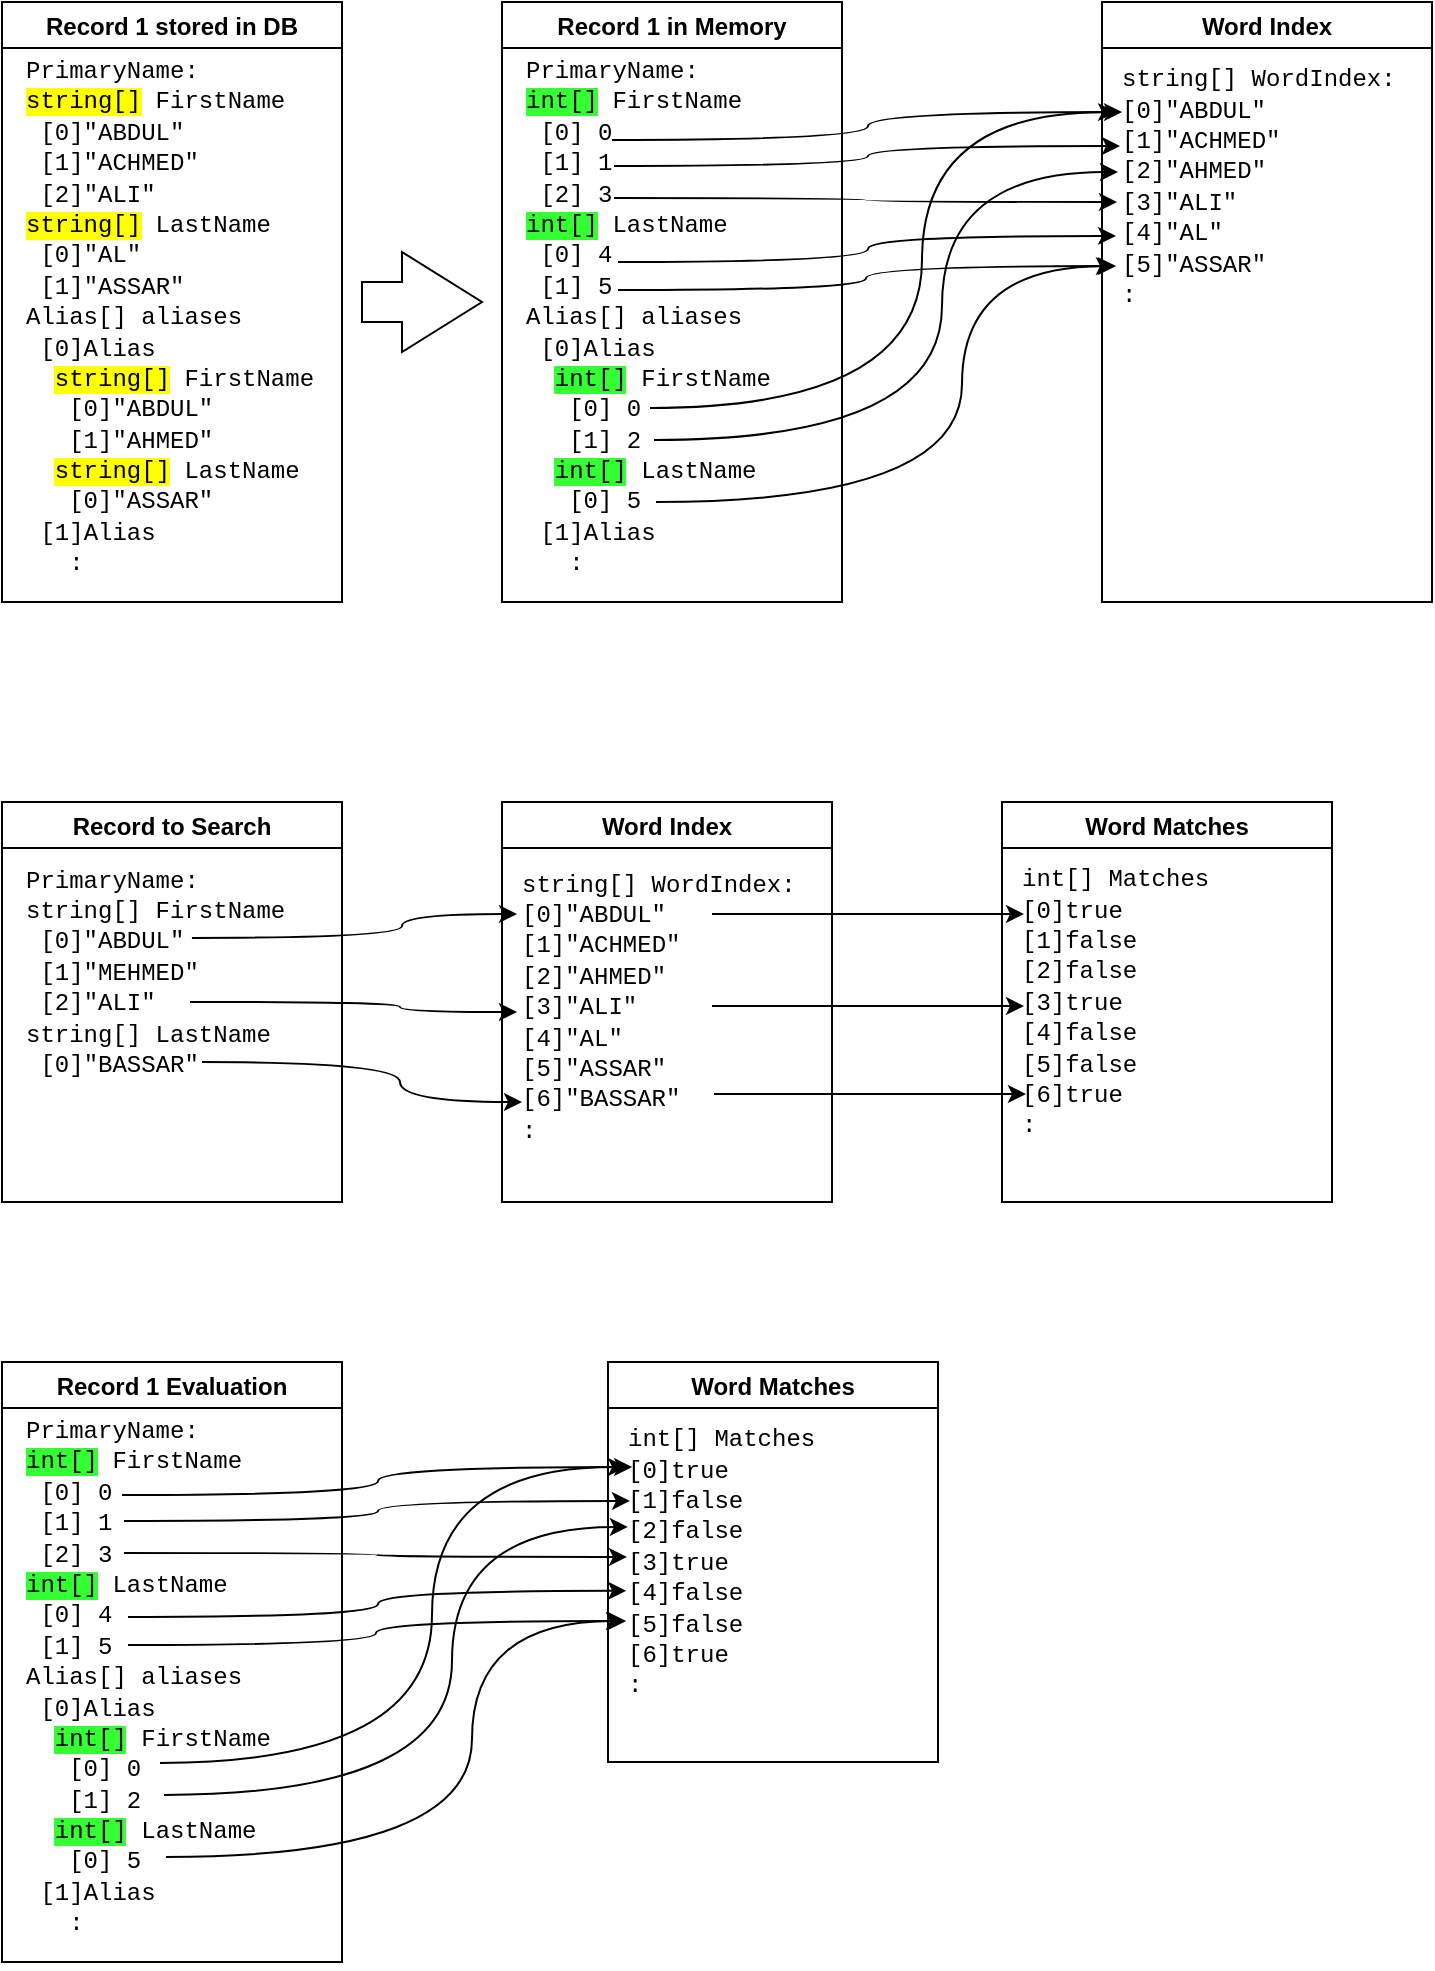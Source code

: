 <mxfile version="14.1.8" type="github">
  <diagram id="6b99Qblq1uOMe81oencH" name="Page-1">
    <mxGraphModel dx="1846" dy="1124" grid="1" gridSize="10" guides="1" tooltips="1" connect="1" arrows="1" fold="1" page="1" pageScale="1" pageWidth="850" pageHeight="1100" math="0" shadow="0">
      <root>
        <mxCell id="0" />
        <mxCell id="1" parent="0" />
        <mxCell id="YM7sdpSk1il3TAfAZ3iK-1" value="Record 1 stored in DB" style="swimlane;" vertex="1" parent="1">
          <mxGeometry x="40" y="40" width="170" height="300" as="geometry" />
        </mxCell>
        <mxCell id="YM7sdpSk1il3TAfAZ3iK-2" value="&lt;div align=&quot;left&quot;&gt;&lt;font face=&quot;Courier New&quot;&gt;PrimaryName:&lt;br&gt;&lt;/font&gt;&lt;/div&gt;&lt;div align=&quot;left&quot;&gt;&lt;font face=&quot;Courier New&quot;&gt;&lt;span style=&quot;background-color: rgb(255 , 255 , 0)&quot;&gt;string[]&lt;/span&gt; FirstName&lt;br&gt;&lt;/font&gt;&lt;/div&gt;&lt;div align=&quot;left&quot;&gt;&lt;font face=&quot;Courier New&quot;&gt;&amp;nbsp;[0]&quot;ABDUL&quot;&lt;/font&gt;&lt;/div&gt;&lt;div align=&quot;left&quot;&gt;&lt;font face=&quot;Courier New&quot;&gt;&amp;nbsp;[1]&quot;ACHMED&quot;&lt;/font&gt;&lt;/div&gt;&lt;div align=&quot;left&quot;&gt;&lt;font face=&quot;Courier New&quot;&gt;&amp;nbsp;&lt;/font&gt;&lt;font face=&quot;Courier New&quot;&gt;&lt;font face=&quot;Courier New&quot;&gt;[2]&lt;/font&gt;&quot;ALI&quot;&lt;br&gt;&lt;/font&gt;&lt;/div&gt;&lt;div align=&quot;left&quot;&gt;&lt;font face=&quot;Courier New&quot;&gt;&lt;span style=&quot;background-color: rgb(255 , 255 , 0)&quot;&gt;string[]&lt;/span&gt; LastName &lt;br&gt;&lt;/font&gt;&lt;/div&gt;&lt;div align=&quot;left&quot;&gt;&lt;font face=&quot;Courier New&quot;&gt;&amp;nbsp;&lt;/font&gt;&lt;font face=&quot;Courier New&quot;&gt;&lt;font face=&quot;Courier New&quot;&gt;[0]&lt;/font&gt;&quot;AL&quot;&lt;/font&gt;&lt;/div&gt;&lt;div align=&quot;left&quot;&gt;&lt;font face=&quot;Courier New&quot;&gt;&amp;nbsp;&lt;/font&gt;&lt;font face=&quot;Courier New&quot;&gt;&lt;font face=&quot;Courier New&quot;&gt;[1]&lt;/font&gt;&quot;ASSAR&quot;&lt;/font&gt;&lt;/div&gt;&lt;div align=&quot;left&quot;&gt;&lt;font face=&quot;Courier New&quot;&gt;Alias[] aliases&lt;/font&gt;&lt;/div&gt;&lt;div align=&quot;left&quot;&gt;&lt;font face=&quot;Courier New&quot;&gt;&amp;nbsp;[0]Alias&lt;br&gt;&lt;/font&gt;&lt;/div&gt;&lt;div align=&quot;left&quot;&gt;&lt;font face=&quot;Courier New&quot;&gt;&amp;nbsp; &lt;span style=&quot;background-color: rgb(255 , 255 , 0)&quot;&gt;string[]&lt;/span&gt; FirstName&lt;br&gt;&lt;/font&gt;&lt;/div&gt;&lt;div align=&quot;left&quot;&gt;&lt;font face=&quot;Courier New&quot;&gt;&amp;nbsp;&amp;nbsp; &lt;/font&gt;&lt;font face=&quot;Courier New&quot;&gt;&lt;font face=&quot;Courier New&quot;&gt;[0]&lt;/font&gt;&quot;ABDUL&quot;&lt;/font&gt;&lt;/div&gt;&lt;div align=&quot;left&quot;&gt;&lt;font face=&quot;Courier New&quot;&gt;&amp;nbsp;&amp;nbsp; &lt;/font&gt;&lt;font face=&quot;Courier New&quot;&gt;&lt;font face=&quot;Courier New&quot;&gt;[1]&lt;/font&gt;&quot;AHMED&quot;&lt;/font&gt;&lt;/div&gt;&lt;div align=&quot;left&quot;&gt;&lt;font face=&quot;Courier New&quot;&gt;&amp;nbsp; &lt;span style=&quot;background-color: rgb(255 , 255 , 0)&quot;&gt;string[]&lt;/span&gt; LastName&lt;br&gt;&lt;/font&gt;&lt;/div&gt;&lt;div align=&quot;left&quot;&gt;&lt;font face=&quot;Courier New&quot;&gt;&amp;nbsp;&amp;nbsp; &lt;/font&gt;&lt;font face=&quot;Courier New&quot;&gt;&lt;font face=&quot;Courier New&quot;&gt;[0]&lt;/font&gt;&quot;ASSAR&quot;&lt;br&gt;&lt;/font&gt;&lt;/div&gt;&lt;div align=&quot;left&quot;&gt;&lt;font face=&quot;Courier New&quot;&gt;&amp;nbsp;&lt;/font&gt;&lt;font face=&quot;Courier New&quot;&gt;&lt;font face=&quot;Courier New&quot;&gt;[1]&lt;/font&gt;Alias&lt;br&gt;&lt;/font&gt;&lt;/div&gt;&lt;div align=&quot;left&quot;&gt;&lt;font face=&quot;Courier New&quot;&gt;&amp;nbsp;&amp;nbsp; :&lt;/font&gt;&lt;/div&gt;&lt;div align=&quot;left&quot;&gt;&lt;font face=&quot;Courier New&quot;&gt;&amp;nbsp;&amp;nbsp; &lt;br&gt;&lt;/font&gt;&lt;/div&gt;" style="text;html=1;align=left;verticalAlign=middle;resizable=0;points=[];autosize=1;" vertex="1" parent="YM7sdpSk1il3TAfAZ3iK-1">
          <mxGeometry x="10" y="31" width="154" height="268" as="geometry" />
        </mxCell>
        <mxCell id="YM7sdpSk1il3TAfAZ3iK-3" value="Word Index" style="swimlane;" vertex="1" parent="1">
          <mxGeometry x="590" y="40" width="165" height="300" as="geometry" />
        </mxCell>
        <mxCell id="YM7sdpSk1il3TAfAZ3iK-4" value="&lt;div&gt;&lt;font face=&quot;Courier New&quot;&gt;string[] WordIndex:&lt;br&gt;&lt;/font&gt;&lt;/div&gt;&lt;div&gt;&lt;font face=&quot;Courier New&quot;&gt;[0]&quot;ABDUL&quot;&lt;/font&gt;&lt;/div&gt;&lt;div align=&quot;left&quot;&gt;&lt;font face=&quot;Courier New&quot;&gt;&lt;font face=&quot;Courier New&quot;&gt;[1]&lt;/font&gt;&quot;ACHMED&quot;&lt;/font&gt;&lt;/div&gt;&lt;div align=&quot;left&quot;&gt;&lt;font face=&quot;Courier New&quot;&gt;&lt;font face=&quot;Courier New&quot;&gt;[2]&lt;/font&gt;&quot;AHMED&quot;&lt;/font&gt;&lt;/div&gt;&lt;div align=&quot;left&quot;&gt;&lt;font face=&quot;Courier New&quot;&gt;&lt;font face=&quot;Courier New&quot;&gt;[3]&lt;/font&gt;&quot;ALI&quot;&lt;br&gt;&lt;/font&gt;&lt;/div&gt;&lt;font face=&quot;Courier New&quot;&gt;&lt;font face=&quot;Courier New&quot;&gt;[4]&lt;/font&gt;&quot;AL&quot;&lt;/font&gt;&lt;div align=&quot;left&quot;&gt;&lt;font face=&quot;Courier New&quot;&gt;&lt;font face=&quot;Courier New&quot;&gt;[5]&lt;/font&gt;&quot;ASSAR&quot;&lt;/font&gt;&lt;/div&gt;&lt;div align=&quot;left&quot;&gt;&lt;font face=&quot;Courier New&quot;&gt;:&lt;/font&gt;&lt;/div&gt;&lt;div align=&quot;left&quot;&gt;&lt;font face=&quot;Courier New&quot;&gt;&lt;br&gt;&lt;/font&gt;&lt;/div&gt;" style="text;html=1;align=left;verticalAlign=middle;resizable=0;points=[];autosize=1;" vertex="1" parent="YM7sdpSk1il3TAfAZ3iK-3">
          <mxGeometry x="7.5" y="32" width="147" height="136" as="geometry" />
        </mxCell>
        <mxCell id="YM7sdpSk1il3TAfAZ3iK-9" value="Record 1 in Memory" style="swimlane;" vertex="1" parent="1">
          <mxGeometry x="290" y="40" width="170" height="300" as="geometry" />
        </mxCell>
        <mxCell id="YM7sdpSk1il3TAfAZ3iK-10" value="&lt;div align=&quot;left&quot;&gt;&lt;font face=&quot;Courier New&quot;&gt;PrimaryName:&lt;br&gt;&lt;/font&gt;&lt;/div&gt;&lt;div align=&quot;left&quot;&gt;&lt;font face=&quot;Courier New&quot;&gt;&lt;span style=&quot;background-color: rgb(51 , 255 , 51)&quot;&gt;int[]&lt;/span&gt; FirstName&lt;br&gt;&lt;/font&gt;&lt;/div&gt;&lt;div align=&quot;left&quot;&gt;&lt;font face=&quot;Courier New&quot;&gt;&amp;nbsp;[0] 0&lt;br&gt;&lt;/font&gt;&lt;/div&gt;&lt;div align=&quot;left&quot;&gt;&lt;font face=&quot;Courier New&quot;&gt;&amp;nbsp;[1] 1&lt;br&gt;&lt;/font&gt;&lt;/div&gt;&lt;div align=&quot;left&quot;&gt;&lt;font face=&quot;Courier New&quot;&gt;&amp;nbsp;&lt;/font&gt;&lt;font face=&quot;Courier New&quot;&gt;&lt;font face=&quot;Courier New&quot;&gt;[2]&lt;/font&gt; 3&lt;br&gt;&lt;/font&gt;&lt;/div&gt;&lt;div align=&quot;left&quot;&gt;&lt;font face=&quot;Courier New&quot;&gt;&lt;span style=&quot;background-color: rgb(51 , 255 , 51)&quot;&gt;int[]&lt;/span&gt; LastName &lt;br&gt;&lt;/font&gt;&lt;/div&gt;&lt;div align=&quot;left&quot;&gt;&lt;font face=&quot;Courier New&quot;&gt;&amp;nbsp;&lt;/font&gt;&lt;font face=&quot;Courier New&quot;&gt;&lt;font face=&quot;Courier New&quot;&gt;[0]&lt;/font&gt; 4&lt;/font&gt;&lt;/div&gt;&lt;div align=&quot;left&quot;&gt;&lt;font face=&quot;Courier New&quot;&gt;&amp;nbsp;&lt;/font&gt;&lt;font face=&quot;Courier New&quot;&gt;&lt;font face=&quot;Courier New&quot;&gt;[1]&lt;/font&gt; 5&lt;br&gt;&lt;/font&gt;&lt;/div&gt;&lt;div align=&quot;left&quot;&gt;&lt;font face=&quot;Courier New&quot;&gt;Alias[] aliases&lt;/font&gt;&lt;/div&gt;&lt;div align=&quot;left&quot;&gt;&lt;font face=&quot;Courier New&quot;&gt;&amp;nbsp;[0]Alias&lt;br&gt;&lt;/font&gt;&lt;/div&gt;&lt;div align=&quot;left&quot;&gt;&lt;font face=&quot;Courier New&quot;&gt;&amp;nbsp; &lt;span style=&quot;background-color: rgb(51 , 255 , 51)&quot;&gt;int[]&lt;/span&gt; FirstName&lt;br&gt;&lt;/font&gt;&lt;/div&gt;&lt;div align=&quot;left&quot;&gt;&lt;font face=&quot;Courier New&quot;&gt;&amp;nbsp;&amp;nbsp; &lt;/font&gt;&lt;font face=&quot;Courier New&quot;&gt;&lt;font face=&quot;Courier New&quot;&gt;[0] &lt;/font&gt;0&lt;/font&gt;&lt;/div&gt;&lt;div align=&quot;left&quot;&gt;&lt;font face=&quot;Courier New&quot;&gt;&amp;nbsp;&amp;nbsp; &lt;/font&gt;&lt;font face=&quot;Courier New&quot;&gt;&lt;font face=&quot;Courier New&quot;&gt;[1]&lt;/font&gt; 2&lt;/font&gt;&lt;/div&gt;&lt;div align=&quot;left&quot;&gt;&lt;font face=&quot;Courier New&quot;&gt;&amp;nbsp; &lt;span style=&quot;background-color: rgb(51 , 255 , 51)&quot;&gt;int[]&lt;/span&gt; LastName&lt;br&gt;&lt;/font&gt;&lt;/div&gt;&lt;div align=&quot;left&quot;&gt;&lt;font face=&quot;Courier New&quot;&gt;&amp;nbsp;&amp;nbsp; &lt;/font&gt;&lt;font face=&quot;Courier New&quot;&gt;&lt;font face=&quot;Courier New&quot;&gt;[0]&lt;/font&gt; 5&lt;br&gt;&lt;/font&gt;&lt;/div&gt;&lt;div align=&quot;left&quot;&gt;&lt;font face=&quot;Courier New&quot;&gt;&amp;nbsp;&lt;/font&gt;&lt;font face=&quot;Courier New&quot;&gt;&lt;font face=&quot;Courier New&quot;&gt;[1]&lt;/font&gt;Alias&lt;br&gt;&lt;/font&gt;&lt;/div&gt;&lt;div align=&quot;left&quot;&gt;&lt;font face=&quot;Courier New&quot;&gt;&amp;nbsp;&amp;nbsp; :&lt;/font&gt;&lt;/div&gt;&lt;div align=&quot;left&quot;&gt;&lt;font face=&quot;Courier New&quot;&gt;&amp;nbsp;&amp;nbsp; &lt;br&gt;&lt;/font&gt;&lt;/div&gt;" style="text;html=1;align=left;verticalAlign=middle;resizable=0;points=[];autosize=1;" vertex="1" parent="YM7sdpSk1il3TAfAZ3iK-9">
          <mxGeometry x="10" y="31" width="132" height="268" as="geometry" />
        </mxCell>
        <mxCell id="YM7sdpSk1il3TAfAZ3iK-14" value="" style="html=1;shadow=0;dashed=0;align=center;verticalAlign=middle;shape=mxgraph.arrows2.arrow;dy=0.6;dx=40;notch=0;" vertex="1" parent="1">
          <mxGeometry x="220" y="165" width="60" height="50" as="geometry" />
        </mxCell>
        <mxCell id="YM7sdpSk1il3TAfAZ3iK-24" style="edgeStyle=orthogonalEdgeStyle;rounded=0;orthogonalLoop=1;jettySize=auto;html=1;elbow=vertical;curved=1;entryX=0.017;entryY=0.179;entryDx=0;entryDy=0;entryPerimeter=0;" edge="1" parent="1">
          <mxGeometry relative="1" as="geometry">
            <mxPoint x="345" y="109" as="sourcePoint" />
            <mxPoint x="600.05" y="95.06" as="targetPoint" />
            <Array as="points">
              <mxPoint x="473" y="109" />
              <mxPoint x="473" y="95" />
            </Array>
          </mxGeometry>
        </mxCell>
        <mxCell id="YM7sdpSk1il3TAfAZ3iK-25" style="edgeStyle=orthogonalEdgeStyle;rounded=0;orthogonalLoop=1;jettySize=auto;html=1;elbow=vertical;curved=1;" edge="1" parent="1">
          <mxGeometry relative="1" as="geometry">
            <mxPoint x="346" y="138" as="sourcePoint" />
            <mxPoint x="597.5" y="140" as="targetPoint" />
            <Array as="points">
              <mxPoint x="472" y="138" />
              <mxPoint x="472" y="140" />
            </Array>
          </mxGeometry>
        </mxCell>
        <mxCell id="YM7sdpSk1il3TAfAZ3iK-26" style="edgeStyle=orthogonalEdgeStyle;rounded=0;orthogonalLoop=1;jettySize=auto;html=1;elbow=vertical;curved=1;entryX=-0.003;entryY=0.621;entryDx=0;entryDy=0;entryPerimeter=0;" edge="1" parent="1">
          <mxGeometry relative="1" as="geometry">
            <mxPoint x="348" y="170" as="sourcePoint" />
            <mxPoint x="597.05" y="156.94" as="targetPoint" />
            <Array as="points">
              <mxPoint x="473" y="170" />
              <mxPoint x="473" y="157" />
            </Array>
          </mxGeometry>
        </mxCell>
        <mxCell id="YM7sdpSk1il3TAfAZ3iK-27" style="edgeStyle=orthogonalEdgeStyle;rounded=0;orthogonalLoop=1;jettySize=auto;html=1;elbow=vertical;curved=1;entryX=-0.01;entryY=0.729;entryDx=0;entryDy=0;entryPerimeter=0;" edge="1" parent="1">
          <mxGeometry relative="1" as="geometry">
            <mxPoint x="348" y="184.06" as="sourcePoint" />
            <mxPoint x="596" y="172.06" as="targetPoint" />
            <Array as="points">
              <mxPoint x="472" y="184" />
              <mxPoint x="472" y="172" />
            </Array>
          </mxGeometry>
        </mxCell>
        <mxCell id="YM7sdpSk1il3TAfAZ3iK-28" style="edgeStyle=orthogonalEdgeStyle;rounded=0;orthogonalLoop=1;jettySize=auto;html=1;elbow=vertical;curved=1;entryX=-0.003;entryY=0.179;entryDx=0;entryDy=0;entryPerimeter=0;" edge="1" parent="1">
          <mxGeometry relative="1" as="geometry">
            <mxPoint x="364" y="243" as="sourcePoint" />
            <mxPoint x="597.05" y="95.06" as="targetPoint" />
            <Array as="points">
              <mxPoint x="500" y="243" />
              <mxPoint x="500" y="95" />
            </Array>
          </mxGeometry>
        </mxCell>
        <mxCell id="YM7sdpSk1il3TAfAZ3iK-29" style="edgeStyle=orthogonalEdgeStyle;rounded=0;orthogonalLoop=1;jettySize=auto;html=1;elbow=vertical;curved=1;entryX=0.003;entryY=0.393;entryDx=0;entryDy=0;entryPerimeter=0;" edge="1" parent="1">
          <mxGeometry relative="1" as="geometry">
            <mxPoint x="366" y="259" as="sourcePoint" />
            <mxPoint x="597.95" y="125.02" as="targetPoint" />
            <Array as="points">
              <mxPoint x="510" y="259" />
              <mxPoint x="510" y="125" />
            </Array>
          </mxGeometry>
        </mxCell>
        <mxCell id="YM7sdpSk1il3TAfAZ3iK-30" style="edgeStyle=orthogonalEdgeStyle;rounded=0;orthogonalLoop=1;jettySize=auto;html=1;elbow=vertical;curved=1;entryX=-0.003;entryY=0.729;entryDx=0;entryDy=0;entryPerimeter=0;" edge="1" parent="1">
          <mxGeometry relative="1" as="geometry">
            <mxPoint x="367" y="290" as="sourcePoint" />
            <mxPoint x="597.05" y="172.06" as="targetPoint" />
            <Array as="points">
              <mxPoint x="520" y="290" />
              <mxPoint x="520" y="172" />
            </Array>
          </mxGeometry>
        </mxCell>
        <mxCell id="YM7sdpSk1il3TAfAZ3iK-31" style="edgeStyle=orthogonalEdgeStyle;rounded=0;orthogonalLoop=1;jettySize=auto;html=1;elbow=vertical;curved=1;entryX=0.01;entryY=0.3;entryDx=0;entryDy=0;entryPerimeter=0;" edge="1" parent="1">
          <mxGeometry relative="1" as="geometry">
            <mxPoint x="346" y="122" as="sourcePoint" />
            <mxPoint x="599" y="112" as="targetPoint" />
            <Array as="points">
              <mxPoint x="473" y="122" />
              <mxPoint x="473" y="112" />
            </Array>
          </mxGeometry>
        </mxCell>
        <mxCell id="YM7sdpSk1il3TAfAZ3iK-32" value="Record to Search" style="swimlane;" vertex="1" parent="1">
          <mxGeometry x="40" y="440" width="170" height="200" as="geometry" />
        </mxCell>
        <mxCell id="YM7sdpSk1il3TAfAZ3iK-33" value="&lt;div align=&quot;left&quot;&gt;&lt;span style=&quot;background-color: rgb(255 , 255 , 255)&quot;&gt;&lt;font face=&quot;Courier New&quot;&gt;PrimaryName:&lt;br&gt;&lt;/font&gt;&lt;/span&gt;&lt;/div&gt;&lt;div align=&quot;left&quot;&gt;&lt;span style=&quot;background-color: rgb(255 , 255 , 255)&quot;&gt;&lt;font face=&quot;Courier New&quot;&gt;string[] FirstName&lt;br&gt;&lt;/font&gt;&lt;/span&gt;&lt;/div&gt;&lt;div align=&quot;left&quot;&gt;&lt;span style=&quot;background-color: rgb(255 , 255 , 255)&quot;&gt;&lt;font face=&quot;Courier New&quot;&gt;&amp;nbsp;[0]&quot;ABDUL&quot;&lt;/font&gt;&lt;/span&gt;&lt;/div&gt;&lt;div align=&quot;left&quot;&gt;&lt;span style=&quot;background-color: rgb(255 , 255 , 255)&quot;&gt;&lt;font face=&quot;Courier New&quot;&gt;&amp;nbsp;[1]&quot;MEHMED&quot;&lt;/font&gt;&lt;/span&gt;&lt;/div&gt;&lt;div align=&quot;left&quot;&gt;&lt;span style=&quot;background-color: rgb(255 , 255 , 255)&quot;&gt;&lt;font face=&quot;Courier New&quot;&gt;&amp;nbsp;&lt;/font&gt;&lt;font face=&quot;Courier New&quot;&gt;&lt;font face=&quot;Courier New&quot;&gt;[2]&lt;/font&gt;&quot;ALI&quot;&lt;br&gt;&lt;/font&gt;&lt;/span&gt;&lt;/div&gt;&lt;div align=&quot;left&quot;&gt;&lt;span style=&quot;background-color: rgb(255 , 255 , 255)&quot;&gt;&lt;font face=&quot;Courier New&quot;&gt;string[] LastName &lt;br&gt;&lt;/font&gt;&lt;/span&gt;&lt;/div&gt;&lt;div align=&quot;left&quot;&gt;&lt;span style=&quot;background-color: rgb(255 , 255 , 255)&quot;&gt;&lt;font face=&quot;Courier New&quot;&gt;&amp;nbsp;&lt;/font&gt;&lt;font face=&quot;Courier New&quot;&gt;&lt;font face=&quot;Courier New&quot;&gt;[0]&lt;/font&gt;&quot;BASSAR&quot;&lt;/font&gt;&lt;/span&gt;&lt;/div&gt;" style="text;html=1;align=left;verticalAlign=middle;resizable=0;points=[];autosize=1;" vertex="1" parent="YM7sdpSk1il3TAfAZ3iK-32">
          <mxGeometry x="10" y="30" width="150" height="110" as="geometry" />
        </mxCell>
        <mxCell id="YM7sdpSk1il3TAfAZ3iK-34" value="Word Index" style="swimlane;" vertex="1" parent="1">
          <mxGeometry x="290" y="440" width="165" height="200" as="geometry" />
        </mxCell>
        <mxCell id="YM7sdpSk1il3TAfAZ3iK-35" value="&lt;div&gt;&lt;font face=&quot;Courier New&quot;&gt;string[] WordIndex:&lt;br&gt;&lt;/font&gt;&lt;/div&gt;&lt;div&gt;&lt;font face=&quot;Courier New&quot;&gt;[0]&quot;ABDUL&quot;&lt;/font&gt;&lt;/div&gt;&lt;div align=&quot;left&quot;&gt;&lt;font face=&quot;Courier New&quot;&gt;&lt;font face=&quot;Courier New&quot;&gt;[1]&lt;/font&gt;&quot;ACHMED&quot;&lt;/font&gt;&lt;/div&gt;&lt;div align=&quot;left&quot;&gt;&lt;font face=&quot;Courier New&quot;&gt;&lt;font face=&quot;Courier New&quot;&gt;[2]&lt;/font&gt;&quot;AHMED&quot;&lt;/font&gt;&lt;/div&gt;&lt;div align=&quot;left&quot;&gt;&lt;font face=&quot;Courier New&quot;&gt;&lt;font face=&quot;Courier New&quot;&gt;[3]&lt;/font&gt;&quot;ALI&quot;&lt;br&gt;&lt;/font&gt;&lt;/div&gt;&lt;font face=&quot;Courier New&quot;&gt;&lt;font face=&quot;Courier New&quot;&gt;[4]&lt;/font&gt;&quot;AL&quot;&lt;/font&gt;&lt;div align=&quot;left&quot;&gt;&lt;font face=&quot;Courier New&quot;&gt;&lt;font face=&quot;Courier New&quot;&gt;[5]&lt;/font&gt;&quot;ASSAR&quot;&lt;/font&gt;&lt;/div&gt;&lt;div align=&quot;left&quot;&gt;&lt;font face=&quot;Courier New&quot;&gt;[6]&quot;BASSAR&quot;&lt;br&gt;&lt;/font&gt;&lt;/div&gt;&lt;div align=&quot;left&quot;&gt;&lt;font face=&quot;Courier New&quot;&gt;:&lt;br&gt;&lt;/font&gt;&lt;/div&gt;&lt;div align=&quot;left&quot;&gt;&lt;font face=&quot;Courier New&quot;&gt;&lt;br&gt;&lt;/font&gt;&lt;/div&gt;" style="text;html=1;align=left;verticalAlign=middle;resizable=0;points=[];autosize=1;" vertex="1" parent="YM7sdpSk1il3TAfAZ3iK-34">
          <mxGeometry x="7.5" y="35" width="150" height="150" as="geometry" />
        </mxCell>
        <mxCell id="YM7sdpSk1il3TAfAZ3iK-36" value="Word Matches" style="swimlane;" vertex="1" parent="1">
          <mxGeometry x="540" y="440" width="165" height="200" as="geometry" />
        </mxCell>
        <mxCell id="YM7sdpSk1il3TAfAZ3iK-37" value="&lt;div&gt;&lt;font face=&quot;Courier New&quot;&gt;int[] Matches&lt;br&gt;&lt;/font&gt;&lt;/div&gt;&lt;div&gt;&lt;font face=&quot;Courier New&quot;&gt;[0]true&lt;/font&gt;&lt;/div&gt;&lt;div align=&quot;left&quot;&gt;&lt;font face=&quot;Courier New&quot;&gt;&lt;font face=&quot;Courier New&quot;&gt;[1]&lt;/font&gt;false&lt;/font&gt;&lt;/div&gt;&lt;div align=&quot;left&quot;&gt;&lt;font face=&quot;Courier New&quot;&gt;&lt;font face=&quot;Courier New&quot;&gt;[2]&lt;/font&gt;false&lt;/font&gt;&lt;/div&gt;&lt;div align=&quot;left&quot;&gt;&lt;font face=&quot;Courier New&quot;&gt;&lt;font face=&quot;Courier New&quot;&gt;[3]&lt;/font&gt;true&lt;br&gt;&lt;/font&gt;&lt;/div&gt;&lt;font face=&quot;Courier New&quot;&gt;&lt;font face=&quot;Courier New&quot;&gt;[4]false&lt;/font&gt;&lt;/font&gt;&lt;div align=&quot;left&quot;&gt;&lt;font face=&quot;Courier New&quot;&gt;&lt;font face=&quot;Courier New&quot;&gt;[5]&lt;/font&gt;false&lt;/font&gt;&lt;/div&gt;&lt;div align=&quot;left&quot;&gt;&lt;font face=&quot;Courier New&quot;&gt;&lt;font face=&quot;Courier New&quot;&gt;[6]true&lt;/font&gt;&lt;/font&gt;&lt;/div&gt;&lt;div align=&quot;left&quot;&gt;&lt;font face=&quot;Courier New&quot;&gt;:&lt;br&gt;&lt;/font&gt;&lt;/div&gt;" style="text;html=1;align=left;verticalAlign=middle;resizable=0;points=[];autosize=1;" vertex="1" parent="YM7sdpSk1il3TAfAZ3iK-36">
          <mxGeometry x="7.5" y="30" width="110" height="140" as="geometry" />
        </mxCell>
        <mxCell id="YM7sdpSk1il3TAfAZ3iK-38" style="edgeStyle=orthogonalEdgeStyle;rounded=0;orthogonalLoop=1;jettySize=auto;html=1;elbow=vertical;curved=1;" edge="1" parent="1" target="YM7sdpSk1il3TAfAZ3iK-35">
          <mxGeometry relative="1" as="geometry">
            <mxPoint x="134.97" y="507.94" as="sourcePoint" />
            <mxPoint x="365.02" y="390.0" as="targetPoint" />
            <Array as="points">
              <mxPoint x="240" y="508" />
              <mxPoint x="240" y="496" />
            </Array>
          </mxGeometry>
        </mxCell>
        <mxCell id="YM7sdpSk1il3TAfAZ3iK-40" style="edgeStyle=orthogonalEdgeStyle;rounded=0;orthogonalLoop=1;jettySize=auto;html=1;elbow=vertical;curved=1;" edge="1" parent="1" target="YM7sdpSk1il3TAfAZ3iK-35">
          <mxGeometry relative="1" as="geometry">
            <mxPoint x="134.0" y="539.94" as="sourcePoint" />
            <mxPoint x="296.53" y="528" as="targetPoint" />
            <Array as="points">
              <mxPoint x="239" y="540" />
              <mxPoint x="239" y="545" />
            </Array>
          </mxGeometry>
        </mxCell>
        <mxCell id="YM7sdpSk1il3TAfAZ3iK-41" style="edgeStyle=orthogonalEdgeStyle;rounded=0;orthogonalLoop=1;jettySize=auto;html=1;elbow=vertical;curved=1;" edge="1" parent="1">
          <mxGeometry relative="1" as="geometry">
            <mxPoint x="140" y="570" as="sourcePoint" />
            <mxPoint x="300" y="590" as="targetPoint" />
            <Array as="points">
              <mxPoint x="239" y="570" />
              <mxPoint x="239" y="590" />
            </Array>
          </mxGeometry>
        </mxCell>
        <mxCell id="YM7sdpSk1il3TAfAZ3iK-42" value="" style="endArrow=classic;html=1;" edge="1" parent="1">
          <mxGeometry width="50" height="50" relative="1" as="geometry">
            <mxPoint x="395" y="496" as="sourcePoint" />
            <mxPoint x="551" y="496" as="targetPoint" />
          </mxGeometry>
        </mxCell>
        <mxCell id="YM7sdpSk1il3TAfAZ3iK-43" value="" style="endArrow=classic;html=1;" edge="1" parent="1">
          <mxGeometry width="50" height="50" relative="1" as="geometry">
            <mxPoint x="395" y="542" as="sourcePoint" />
            <mxPoint x="551" y="542" as="targetPoint" />
          </mxGeometry>
        </mxCell>
        <mxCell id="YM7sdpSk1il3TAfAZ3iK-44" value="" style="endArrow=classic;html=1;" edge="1" parent="1">
          <mxGeometry width="50" height="50" relative="1" as="geometry">
            <mxPoint x="396" y="586" as="sourcePoint" />
            <mxPoint x="552" y="586" as="targetPoint" />
          </mxGeometry>
        </mxCell>
        <mxCell id="YM7sdpSk1il3TAfAZ3iK-45" value="Record 1 Evaluation" style="swimlane;" vertex="1" parent="1">
          <mxGeometry x="40" y="720" width="170" height="300" as="geometry" />
        </mxCell>
        <mxCell id="YM7sdpSk1il3TAfAZ3iK-46" value="&lt;div align=&quot;left&quot;&gt;&lt;font face=&quot;Courier New&quot;&gt;PrimaryName:&lt;br&gt;&lt;/font&gt;&lt;/div&gt;&lt;div align=&quot;left&quot;&gt;&lt;font face=&quot;Courier New&quot;&gt;&lt;span style=&quot;background-color: rgb(51 , 255 , 51)&quot;&gt;int[]&lt;/span&gt; FirstName&lt;br&gt;&lt;/font&gt;&lt;/div&gt;&lt;div align=&quot;left&quot;&gt;&lt;font face=&quot;Courier New&quot;&gt;&amp;nbsp;[0] 0&lt;br&gt;&lt;/font&gt;&lt;/div&gt;&lt;div align=&quot;left&quot;&gt;&lt;font face=&quot;Courier New&quot;&gt;&amp;nbsp;[1] 1&lt;br&gt;&lt;/font&gt;&lt;/div&gt;&lt;div align=&quot;left&quot;&gt;&lt;font face=&quot;Courier New&quot;&gt;&amp;nbsp;&lt;/font&gt;&lt;font face=&quot;Courier New&quot;&gt;&lt;font face=&quot;Courier New&quot;&gt;[2]&lt;/font&gt; 3&lt;br&gt;&lt;/font&gt;&lt;/div&gt;&lt;div align=&quot;left&quot;&gt;&lt;font face=&quot;Courier New&quot;&gt;&lt;span style=&quot;background-color: rgb(51 , 255 , 51)&quot;&gt;int[]&lt;/span&gt; LastName &lt;br&gt;&lt;/font&gt;&lt;/div&gt;&lt;div align=&quot;left&quot;&gt;&lt;font face=&quot;Courier New&quot;&gt;&amp;nbsp;&lt;/font&gt;&lt;font face=&quot;Courier New&quot;&gt;&lt;font face=&quot;Courier New&quot;&gt;[0]&lt;/font&gt; 4&lt;/font&gt;&lt;/div&gt;&lt;div align=&quot;left&quot;&gt;&lt;font face=&quot;Courier New&quot;&gt;&amp;nbsp;&lt;/font&gt;&lt;font face=&quot;Courier New&quot;&gt;&lt;font face=&quot;Courier New&quot;&gt;[1]&lt;/font&gt; 5&lt;br&gt;&lt;/font&gt;&lt;/div&gt;&lt;div align=&quot;left&quot;&gt;&lt;font face=&quot;Courier New&quot;&gt;Alias[] aliases&lt;/font&gt;&lt;/div&gt;&lt;div align=&quot;left&quot;&gt;&lt;font face=&quot;Courier New&quot;&gt;&amp;nbsp;[0]Alias&lt;br&gt;&lt;/font&gt;&lt;/div&gt;&lt;div align=&quot;left&quot;&gt;&lt;font face=&quot;Courier New&quot;&gt;&amp;nbsp; &lt;span style=&quot;background-color: rgb(51 , 255 , 51)&quot;&gt;int[]&lt;/span&gt; FirstName&lt;br&gt;&lt;/font&gt;&lt;/div&gt;&lt;div align=&quot;left&quot;&gt;&lt;font face=&quot;Courier New&quot;&gt;&amp;nbsp;&amp;nbsp; &lt;/font&gt;&lt;font face=&quot;Courier New&quot;&gt;&lt;font face=&quot;Courier New&quot;&gt;[0] &lt;/font&gt;0&lt;/font&gt;&lt;/div&gt;&lt;div align=&quot;left&quot;&gt;&lt;font face=&quot;Courier New&quot;&gt;&amp;nbsp;&amp;nbsp; &lt;/font&gt;&lt;font face=&quot;Courier New&quot;&gt;&lt;font face=&quot;Courier New&quot;&gt;[1]&lt;/font&gt; 2&lt;/font&gt;&lt;/div&gt;&lt;div align=&quot;left&quot;&gt;&lt;font face=&quot;Courier New&quot;&gt;&amp;nbsp; &lt;span style=&quot;background-color: rgb(51 , 255 , 51)&quot;&gt;int[]&lt;/span&gt; LastName&lt;br&gt;&lt;/font&gt;&lt;/div&gt;&lt;div align=&quot;left&quot;&gt;&lt;font face=&quot;Courier New&quot;&gt;&amp;nbsp;&amp;nbsp; &lt;/font&gt;&lt;font face=&quot;Courier New&quot;&gt;&lt;font face=&quot;Courier New&quot;&gt;[0]&lt;/font&gt; 5&lt;br&gt;&lt;/font&gt;&lt;/div&gt;&lt;div align=&quot;left&quot;&gt;&lt;font face=&quot;Courier New&quot;&gt;&amp;nbsp;&lt;/font&gt;&lt;font face=&quot;Courier New&quot;&gt;&lt;font face=&quot;Courier New&quot;&gt;[1]&lt;/font&gt;Alias&lt;br&gt;&lt;/font&gt;&lt;/div&gt;&lt;div align=&quot;left&quot;&gt;&lt;font face=&quot;Courier New&quot;&gt;&amp;nbsp;&amp;nbsp; :&lt;/font&gt;&lt;/div&gt;&lt;div align=&quot;left&quot;&gt;&lt;font face=&quot;Courier New&quot;&gt;&amp;nbsp;&amp;nbsp; &lt;br&gt;&lt;/font&gt;&lt;/div&gt;" style="text;html=1;align=left;verticalAlign=middle;resizable=0;points=[];autosize=1;" vertex="1" parent="YM7sdpSk1il3TAfAZ3iK-45">
          <mxGeometry x="10" y="31" width="132" height="268" as="geometry" />
        </mxCell>
        <mxCell id="YM7sdpSk1il3TAfAZ3iK-47" value="Word Matches" style="swimlane;" vertex="1" parent="1">
          <mxGeometry x="343" y="720" width="165" height="200" as="geometry" />
        </mxCell>
        <mxCell id="YM7sdpSk1il3TAfAZ3iK-48" value="&lt;div&gt;&lt;font face=&quot;Courier New&quot;&gt;int[] Matches&lt;br&gt;&lt;/font&gt;&lt;/div&gt;&lt;div&gt;&lt;font face=&quot;Courier New&quot;&gt;[0]true&lt;/font&gt;&lt;/div&gt;&lt;div align=&quot;left&quot;&gt;&lt;font face=&quot;Courier New&quot;&gt;&lt;font face=&quot;Courier New&quot;&gt;[1]&lt;/font&gt;false&lt;/font&gt;&lt;/div&gt;&lt;div align=&quot;left&quot;&gt;&lt;font face=&quot;Courier New&quot;&gt;&lt;font face=&quot;Courier New&quot;&gt;[2]&lt;/font&gt;false&lt;/font&gt;&lt;/div&gt;&lt;div align=&quot;left&quot;&gt;&lt;font face=&quot;Courier New&quot;&gt;&lt;font face=&quot;Courier New&quot;&gt;[3]&lt;/font&gt;true&lt;br&gt;&lt;/font&gt;&lt;/div&gt;&lt;font face=&quot;Courier New&quot;&gt;&lt;font face=&quot;Courier New&quot;&gt;[4]false&lt;/font&gt;&lt;/font&gt;&lt;div align=&quot;left&quot;&gt;&lt;font face=&quot;Courier New&quot;&gt;&lt;font face=&quot;Courier New&quot;&gt;[5]&lt;/font&gt;false&lt;/font&gt;&lt;/div&gt;&lt;div align=&quot;left&quot;&gt;&lt;font face=&quot;Courier New&quot;&gt;&lt;font face=&quot;Courier New&quot;&gt;[6]true&lt;/font&gt;&lt;/font&gt;&lt;/div&gt;&lt;div align=&quot;left&quot;&gt;&lt;font face=&quot;Courier New&quot;&gt;:&lt;br&gt;&lt;/font&gt;&lt;/div&gt;" style="text;html=1;align=left;verticalAlign=middle;resizable=0;points=[];autosize=1;" vertex="1" parent="YM7sdpSk1il3TAfAZ3iK-47">
          <mxGeometry x="7.5" y="30" width="110" height="140" as="geometry" />
        </mxCell>
        <mxCell id="YM7sdpSk1il3TAfAZ3iK-49" style="edgeStyle=orthogonalEdgeStyle;rounded=0;orthogonalLoop=1;jettySize=auto;html=1;elbow=vertical;curved=1;entryX=0.017;entryY=0.179;entryDx=0;entryDy=0;entryPerimeter=0;" edge="1" parent="1">
          <mxGeometry relative="1" as="geometry">
            <mxPoint x="100" y="786.47" as="sourcePoint" />
            <mxPoint x="355.05" y="772.53" as="targetPoint" />
            <Array as="points">
              <mxPoint x="228" y="786.47" />
              <mxPoint x="228" y="772.47" />
            </Array>
          </mxGeometry>
        </mxCell>
        <mxCell id="YM7sdpSk1il3TAfAZ3iK-50" style="edgeStyle=orthogonalEdgeStyle;rounded=0;orthogonalLoop=1;jettySize=auto;html=1;elbow=vertical;curved=1;" edge="1" parent="1">
          <mxGeometry relative="1" as="geometry">
            <mxPoint x="101" y="815.47" as="sourcePoint" />
            <mxPoint x="352.5" y="817.47" as="targetPoint" />
            <Array as="points">
              <mxPoint x="227" y="815.47" />
              <mxPoint x="227" y="817.47" />
            </Array>
          </mxGeometry>
        </mxCell>
        <mxCell id="YM7sdpSk1il3TAfAZ3iK-51" style="edgeStyle=orthogonalEdgeStyle;rounded=0;orthogonalLoop=1;jettySize=auto;html=1;elbow=vertical;curved=1;entryX=-0.003;entryY=0.621;entryDx=0;entryDy=0;entryPerimeter=0;" edge="1" parent="1">
          <mxGeometry relative="1" as="geometry">
            <mxPoint x="103" y="847.47" as="sourcePoint" />
            <mxPoint x="352.05" y="834.41" as="targetPoint" />
            <Array as="points">
              <mxPoint x="228" y="847.47" />
              <mxPoint x="228" y="834.47" />
            </Array>
          </mxGeometry>
        </mxCell>
        <mxCell id="YM7sdpSk1il3TAfAZ3iK-52" style="edgeStyle=orthogonalEdgeStyle;rounded=0;orthogonalLoop=1;jettySize=auto;html=1;elbow=vertical;curved=1;entryX=-0.01;entryY=0.729;entryDx=0;entryDy=0;entryPerimeter=0;" edge="1" parent="1">
          <mxGeometry relative="1" as="geometry">
            <mxPoint x="103" y="861.53" as="sourcePoint" />
            <mxPoint x="351" y="849.53" as="targetPoint" />
            <Array as="points">
              <mxPoint x="227" y="861.47" />
              <mxPoint x="227" y="849.47" />
            </Array>
          </mxGeometry>
        </mxCell>
        <mxCell id="YM7sdpSk1il3TAfAZ3iK-53" style="edgeStyle=orthogonalEdgeStyle;rounded=0;orthogonalLoop=1;jettySize=auto;html=1;elbow=vertical;curved=1;entryX=-0.003;entryY=0.179;entryDx=0;entryDy=0;entryPerimeter=0;" edge="1" parent="1">
          <mxGeometry relative="1" as="geometry">
            <mxPoint x="119" y="920.47" as="sourcePoint" />
            <mxPoint x="352.05" y="772.53" as="targetPoint" />
            <Array as="points">
              <mxPoint x="255" y="920.47" />
              <mxPoint x="255" y="772.47" />
            </Array>
          </mxGeometry>
        </mxCell>
        <mxCell id="YM7sdpSk1il3TAfAZ3iK-54" style="edgeStyle=orthogonalEdgeStyle;rounded=0;orthogonalLoop=1;jettySize=auto;html=1;elbow=vertical;curved=1;entryX=0.003;entryY=0.393;entryDx=0;entryDy=0;entryPerimeter=0;" edge="1" parent="1">
          <mxGeometry relative="1" as="geometry">
            <mxPoint x="121" y="936.47" as="sourcePoint" />
            <mxPoint x="352.95" y="802.49" as="targetPoint" />
            <Array as="points">
              <mxPoint x="265" y="936.47" />
              <mxPoint x="265" y="802.47" />
            </Array>
          </mxGeometry>
        </mxCell>
        <mxCell id="YM7sdpSk1il3TAfAZ3iK-55" style="edgeStyle=orthogonalEdgeStyle;rounded=0;orthogonalLoop=1;jettySize=auto;html=1;elbow=vertical;curved=1;entryX=-0.003;entryY=0.729;entryDx=0;entryDy=0;entryPerimeter=0;" edge="1" parent="1">
          <mxGeometry relative="1" as="geometry">
            <mxPoint x="122" y="967.47" as="sourcePoint" />
            <mxPoint x="352.05" y="849.53" as="targetPoint" />
            <Array as="points">
              <mxPoint x="275" y="967.47" />
              <mxPoint x="275" y="849.47" />
            </Array>
          </mxGeometry>
        </mxCell>
        <mxCell id="YM7sdpSk1il3TAfAZ3iK-56" style="edgeStyle=orthogonalEdgeStyle;rounded=0;orthogonalLoop=1;jettySize=auto;html=1;elbow=vertical;curved=1;entryX=0.01;entryY=0.3;entryDx=0;entryDy=0;entryPerimeter=0;" edge="1" parent="1">
          <mxGeometry relative="1" as="geometry">
            <mxPoint x="101" y="799.47" as="sourcePoint" />
            <mxPoint x="354" y="789.47" as="targetPoint" />
            <Array as="points">
              <mxPoint x="228" y="799.47" />
              <mxPoint x="228" y="789.47" />
            </Array>
          </mxGeometry>
        </mxCell>
      </root>
    </mxGraphModel>
  </diagram>
</mxfile>

